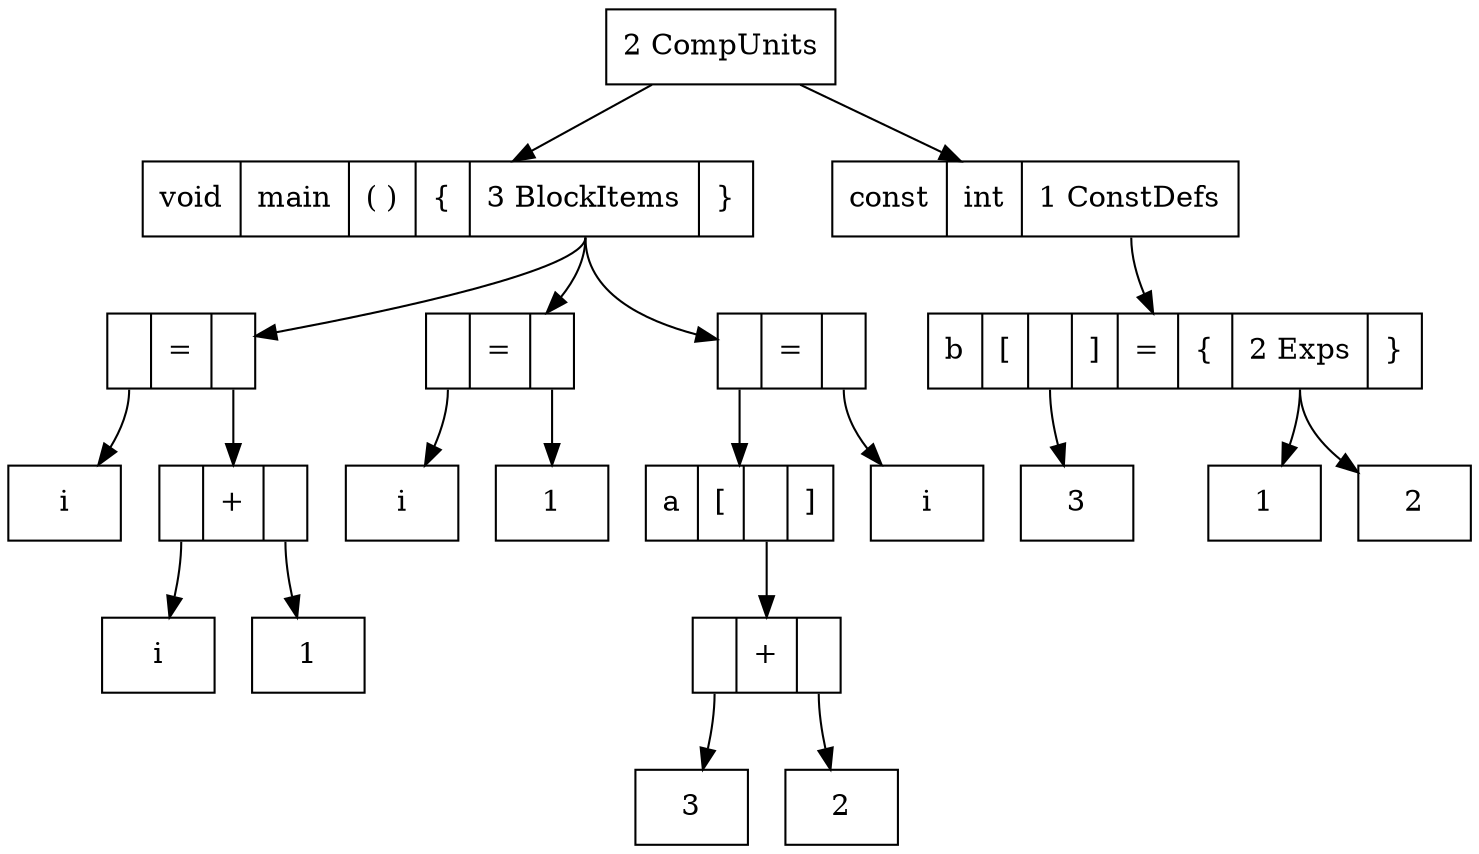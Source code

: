 digraph {
    node [shape = record];
    0 [label = "<0> 2 CompUnits"];
    1 [label = "<0> void|<1> main|<2> ( )|<3> \{|<4> 3 BlockItems|<5> \}"];
    2 [label = "<0>  |<1> =|<2>  "];
    3 [label = "<0> i"];
    4 [label = "<0>  |<1> +|<2>  "];
    5 [label = "<0> i"];
    6 [label = "<0> 1"];
    4:0 -> 5;
    4:2 -> 6;
    2:0 -> 3;
    2:2 -> 4;
    1:4 -> 2;
    7 [label = "<0>  |<1> =|<2>  "];
    8 [label = "<0> i"];
    9 [label = "<0> 1"];
    7:0 -> 8;
    7:2 -> 9;
    1:4 -> 7;
    10 [label = "<0>  |<1> =|<2>  "];
    11 [label = "<0> a|<1> [|<2>  |<3> ]"];
    12 [label = "<0>  |<1> +|<2>  "];
    13 [label = "<0> 3"];
    14 [label = "<0> 2"];
    12:0 -> 13;
    12:2 -> 14;
    11:2 -> 12;
    15 [label = "<0> i"];
    10:0 -> 11;
    10:2 -> 15;
    1:4 -> 10;
    0:0 -> 1;
    16 [label = "<0> const|<1> int|<2> 1 ConstDefs"];
    17 [label = "<0> b|<1> [|<2>  |<3> ]|<4> =|<5> \{|<6> 2 Exps|<7> \}"];
    18 [label = "<0> 3"];
    17:2 -> 18;
    19 [label = "<0> 1"];
    17:6 -> 19;
    20 [label = "<0> 2"];
    17:6 -> 20;
    16:2 -> 17;
    0:0 -> 16;
}